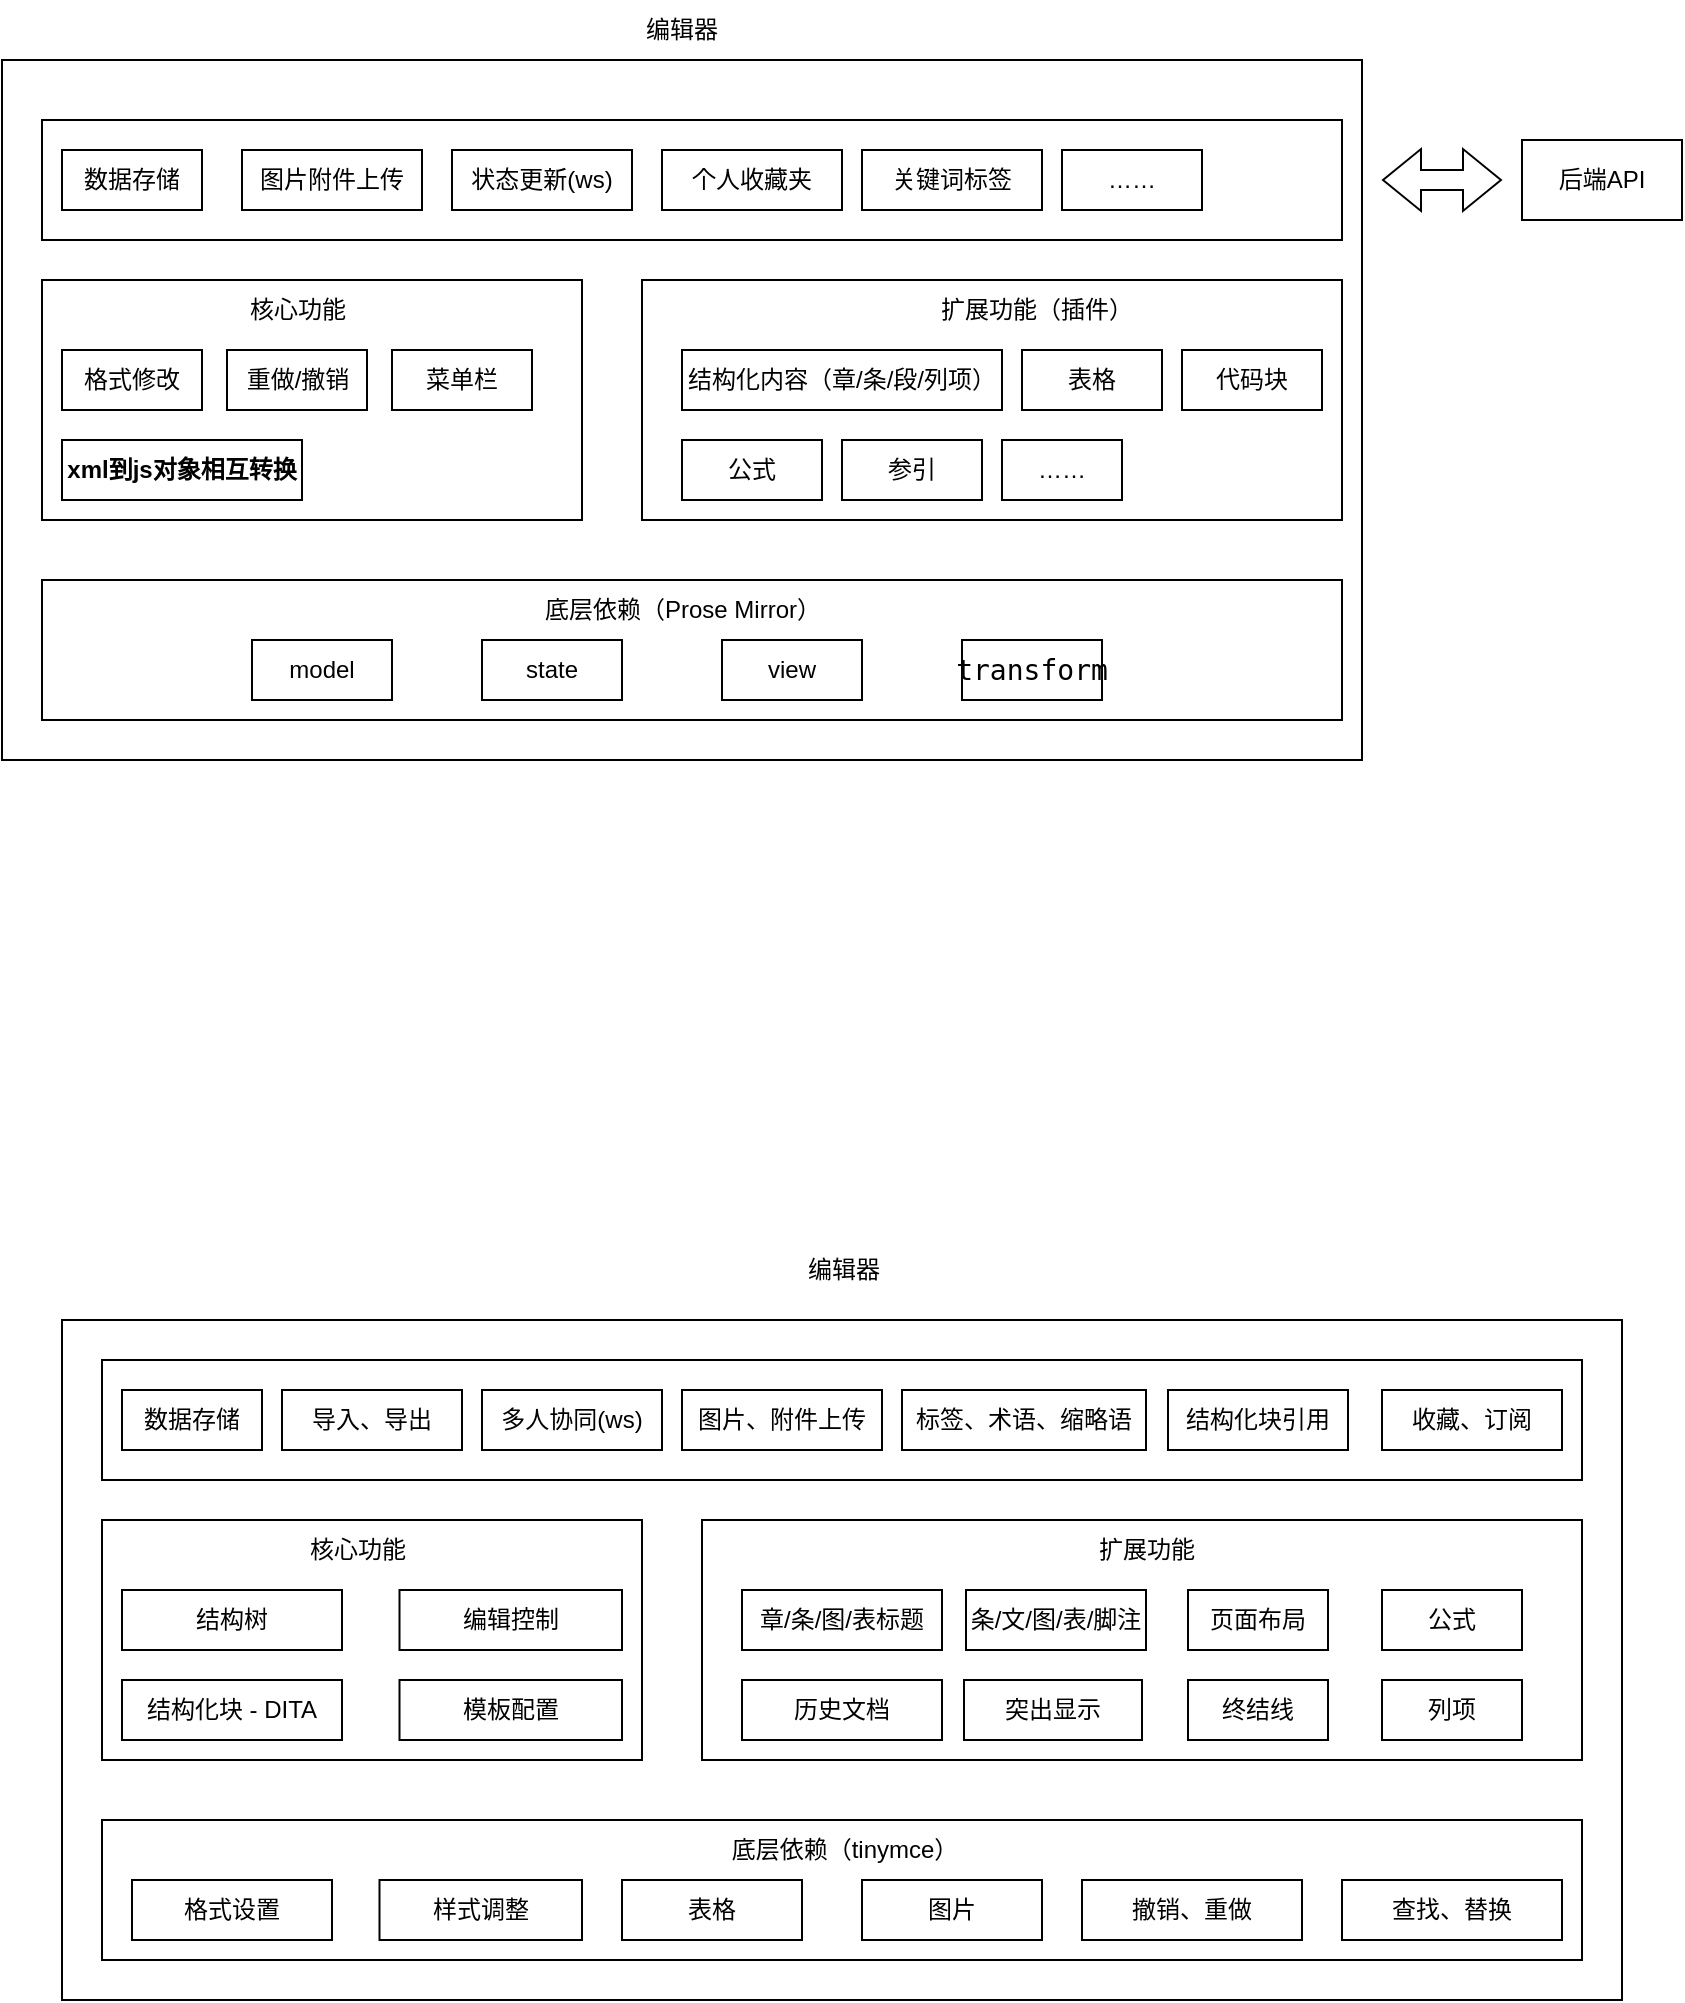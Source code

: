 <mxfile version="21.3.8" type="github" pages="2">
  <diagram id="0509V3mTwbxdhPb4zLLX" name="第 1 页">
    <mxGraphModel dx="1585" dy="790" grid="1" gridSize="10" guides="1" tooltips="1" connect="1" arrows="1" fold="1" page="1" pageScale="1" pageWidth="827" pageHeight="1169" math="0" shadow="0">
      <root>
        <mxCell id="0" />
        <mxCell id="1" parent="0" />
        <mxCell id="Y-pMBVot5XhCCvnGTpqG-1" value="" style="rounded=0;whiteSpace=wrap;html=1;" parent="1" vertex="1">
          <mxGeometry x="80" y="130" width="680" height="350" as="geometry" />
        </mxCell>
        <mxCell id="Y-pMBVot5XhCCvnGTpqG-2" value="编辑器" style="text;html=1;strokeColor=none;fillColor=none;align=center;verticalAlign=middle;whiteSpace=wrap;rounded=0;" parent="1" vertex="1">
          <mxGeometry x="390" y="100" width="60" height="30" as="geometry" />
        </mxCell>
        <mxCell id="Y-pMBVot5XhCCvnGTpqG-3" value="" style="rounded=0;whiteSpace=wrap;html=1;" parent="1" vertex="1">
          <mxGeometry x="100" y="390" width="650" height="70" as="geometry" />
        </mxCell>
        <mxCell id="Y-pMBVot5XhCCvnGTpqG-4" value="底层依赖（Prose Mirror）" style="text;html=1;strokeColor=none;fillColor=none;align=center;verticalAlign=middle;whiteSpace=wrap;rounded=0;" parent="1" vertex="1">
          <mxGeometry x="348.75" y="390" width="142.5" height="30" as="geometry" />
        </mxCell>
        <mxCell id="Y-pMBVot5XhCCvnGTpqG-5" value="model" style="rounded=0;whiteSpace=wrap;html=1;" parent="1" vertex="1">
          <mxGeometry x="205" y="420" width="70" height="30" as="geometry" />
        </mxCell>
        <mxCell id="Y-pMBVot5XhCCvnGTpqG-6" value="state" style="rounded=0;whiteSpace=wrap;html=1;" parent="1" vertex="1">
          <mxGeometry x="320" y="420" width="70" height="30" as="geometry" />
        </mxCell>
        <mxCell id="Y-pMBVot5XhCCvnGTpqG-7" value="view" style="rounded=0;whiteSpace=wrap;html=1;" parent="1" vertex="1">
          <mxGeometry x="440" y="420" width="70" height="30" as="geometry" />
        </mxCell>
        <mxCell id="Y-pMBVot5XhCCvnGTpqG-8" value="&lt;font face=&quot;monospace&quot;&gt;&lt;span style=&quot;font-size: 14px;&quot;&gt;transform&lt;/span&gt;&lt;/font&gt;" style="rounded=0;whiteSpace=wrap;html=1;" parent="1" vertex="1">
          <mxGeometry x="560" y="420" width="70" height="30" as="geometry" />
        </mxCell>
        <mxCell id="Y-pMBVot5XhCCvnGTpqG-9" value="" style="rounded=0;whiteSpace=wrap;html=1;" parent="1" vertex="1">
          <mxGeometry x="100" y="240" width="270" height="120" as="geometry" />
        </mxCell>
        <mxCell id="Y-pMBVot5XhCCvnGTpqG-10" value="格式修改" style="rounded=0;whiteSpace=wrap;html=1;" parent="1" vertex="1">
          <mxGeometry x="110" y="275" width="70" height="30" as="geometry" />
        </mxCell>
        <mxCell id="Y-pMBVot5XhCCvnGTpqG-11" value="核心功能" style="text;html=1;strokeColor=none;fillColor=none;align=center;verticalAlign=middle;whiteSpace=wrap;rounded=0;" parent="1" vertex="1">
          <mxGeometry x="197.5" y="240" width="60" height="30" as="geometry" />
        </mxCell>
        <mxCell id="Y-pMBVot5XhCCvnGTpqG-12" value="重做/撤销" style="rounded=0;whiteSpace=wrap;html=1;" parent="1" vertex="1">
          <mxGeometry x="192.5" y="275" width="70" height="30" as="geometry" />
        </mxCell>
        <mxCell id="Y-pMBVot5XhCCvnGTpqG-13" value="菜单栏" style="rounded=0;whiteSpace=wrap;html=1;" parent="1" vertex="1">
          <mxGeometry x="275" y="275" width="70" height="30" as="geometry" />
        </mxCell>
        <mxCell id="Y-pMBVot5XhCCvnGTpqG-14" value="" style="rounded=0;whiteSpace=wrap;html=1;" parent="1" vertex="1">
          <mxGeometry x="400" y="240" width="350" height="120" as="geometry" />
        </mxCell>
        <mxCell id="Y-pMBVot5XhCCvnGTpqG-15" value="扩展功能（插件）" style="text;html=1;strokeColor=none;fillColor=none;align=center;verticalAlign=middle;whiteSpace=wrap;rounded=0;" parent="1" vertex="1">
          <mxGeometry x="545" y="240" width="105" height="30" as="geometry" />
        </mxCell>
        <mxCell id="Y-pMBVot5XhCCvnGTpqG-16" value="表格" style="rounded=0;whiteSpace=wrap;html=1;" parent="1" vertex="1">
          <mxGeometry x="590" y="275" width="70" height="30" as="geometry" />
        </mxCell>
        <mxCell id="Y-pMBVot5XhCCvnGTpqG-17" value="代码块" style="rounded=0;whiteSpace=wrap;html=1;" parent="1" vertex="1">
          <mxGeometry x="670" y="275" width="70" height="30" as="geometry" />
        </mxCell>
        <mxCell id="Y-pMBVot5XhCCvnGTpqG-19" value="&lt;b&gt;xml到js对象相互转换&lt;/b&gt;" style="rounded=0;whiteSpace=wrap;html=1;" parent="1" vertex="1">
          <mxGeometry x="110" y="320" width="120" height="30" as="geometry" />
        </mxCell>
        <mxCell id="Y-pMBVot5XhCCvnGTpqG-20" value="公式" style="rounded=0;whiteSpace=wrap;html=1;" parent="1" vertex="1">
          <mxGeometry x="420" y="320" width="70" height="30" as="geometry" />
        </mxCell>
        <mxCell id="Y-pMBVot5XhCCvnGTpqG-21" value="结构化内容（章/条/段/列项）" style="rounded=0;whiteSpace=wrap;html=1;" parent="1" vertex="1">
          <mxGeometry x="420" y="275" width="160" height="30" as="geometry" />
        </mxCell>
        <mxCell id="Y-pMBVot5XhCCvnGTpqG-22" value="参引" style="rounded=0;whiteSpace=wrap;html=1;" parent="1" vertex="1">
          <mxGeometry x="500" y="320" width="70" height="30" as="geometry" />
        </mxCell>
        <mxCell id="Y-pMBVot5XhCCvnGTpqG-27" value="" style="shape=flexArrow;endArrow=classic;startArrow=classic;html=1;rounded=0;" parent="1" edge="1">
          <mxGeometry width="100" height="100" relative="1" as="geometry">
            <mxPoint x="770" y="190" as="sourcePoint" />
            <mxPoint x="830" y="190" as="targetPoint" />
          </mxGeometry>
        </mxCell>
        <mxCell id="Y-pMBVot5XhCCvnGTpqG-28" value="后端API" style="rounded=0;whiteSpace=wrap;html=1;" parent="1" vertex="1">
          <mxGeometry x="840" y="170" width="80" height="40" as="geometry" />
        </mxCell>
        <mxCell id="Y-pMBVot5XhCCvnGTpqG-29" value="" style="rounded=0;whiteSpace=wrap;html=1;" parent="1" vertex="1">
          <mxGeometry x="100" y="160" width="650" height="60" as="geometry" />
        </mxCell>
        <mxCell id="Y-pMBVot5XhCCvnGTpqG-30" value="数据存储" style="rounded=0;whiteSpace=wrap;html=1;" parent="1" vertex="1">
          <mxGeometry x="110" y="175" width="70" height="30" as="geometry" />
        </mxCell>
        <mxCell id="Y-pMBVot5XhCCvnGTpqG-31" value="图片附件上传" style="rounded=0;whiteSpace=wrap;html=1;" parent="1" vertex="1">
          <mxGeometry x="200" y="175" width="90" height="30" as="geometry" />
        </mxCell>
        <mxCell id="Y-pMBVot5XhCCvnGTpqG-32" value="状态更新(ws)" style="rounded=0;whiteSpace=wrap;html=1;" parent="1" vertex="1">
          <mxGeometry x="305" y="175" width="90" height="30" as="geometry" />
        </mxCell>
        <mxCell id="Y-pMBVot5XhCCvnGTpqG-33" value="个人收藏夹" style="rounded=0;whiteSpace=wrap;html=1;" parent="1" vertex="1">
          <mxGeometry x="410" y="175" width="90" height="30" as="geometry" />
        </mxCell>
        <mxCell id="Y-pMBVot5XhCCvnGTpqG-34" value="关键词标签" style="rounded=0;whiteSpace=wrap;html=1;" parent="1" vertex="1">
          <mxGeometry x="510" y="175" width="90" height="30" as="geometry" />
        </mxCell>
        <mxCell id="Y-pMBVot5XhCCvnGTpqG-35" value="……" style="rounded=0;whiteSpace=wrap;html=1;" parent="1" vertex="1">
          <mxGeometry x="610" y="175" width="70" height="30" as="geometry" />
        </mxCell>
        <mxCell id="Y-pMBVot5XhCCvnGTpqG-36" value="……" style="rounded=0;whiteSpace=wrap;html=1;" parent="1" vertex="1">
          <mxGeometry x="580" y="320" width="60" height="30" as="geometry" />
        </mxCell>
        <mxCell id="TE_V5g0VFcmvePftT4MR-1" value="" style="rounded=0;whiteSpace=wrap;html=1;" vertex="1" parent="1">
          <mxGeometry x="110" y="760" width="780" height="340" as="geometry" />
        </mxCell>
        <mxCell id="TE_V5g0VFcmvePftT4MR-2" value="编辑器" style="text;html=1;strokeColor=none;fillColor=none;align=center;verticalAlign=middle;whiteSpace=wrap;rounded=0;" vertex="1" parent="1">
          <mxGeometry x="471.25" y="720" width="60" height="30" as="geometry" />
        </mxCell>
        <mxCell id="TE_V5g0VFcmvePftT4MR-3" value="" style="rounded=0;whiteSpace=wrap;html=1;" vertex="1" parent="1">
          <mxGeometry x="130" y="1010" width="740" height="70" as="geometry" />
        </mxCell>
        <mxCell id="TE_V5g0VFcmvePftT4MR-4" value="底层依赖（tinymce）" style="text;html=1;strokeColor=none;fillColor=none;align=center;verticalAlign=middle;whiteSpace=wrap;rounded=0;" vertex="1" parent="1">
          <mxGeometry x="430" y="1010" width="142.5" height="30" as="geometry" />
        </mxCell>
        <mxCell id="TE_V5g0VFcmvePftT4MR-5" value="格式设置" style="rounded=0;whiteSpace=wrap;html=1;" vertex="1" parent="1">
          <mxGeometry x="145" y="1040" width="100" height="30" as="geometry" />
        </mxCell>
        <mxCell id="TE_V5g0VFcmvePftT4MR-6" value="样式调整" style="rounded=0;whiteSpace=wrap;html=1;" vertex="1" parent="1">
          <mxGeometry x="268.75" y="1040" width="101.25" height="30" as="geometry" />
        </mxCell>
        <mxCell id="TE_V5g0VFcmvePftT4MR-7" value="表格" style="rounded=0;whiteSpace=wrap;html=1;" vertex="1" parent="1">
          <mxGeometry x="390" y="1040" width="90" height="30" as="geometry" />
        </mxCell>
        <mxCell id="TE_V5g0VFcmvePftT4MR-9" value="" style="rounded=0;whiteSpace=wrap;html=1;" vertex="1" parent="1">
          <mxGeometry x="130" y="860" width="270" height="120" as="geometry" />
        </mxCell>
        <mxCell id="TE_V5g0VFcmvePftT4MR-10" value="结构树" style="rounded=0;whiteSpace=wrap;html=1;" vertex="1" parent="1">
          <mxGeometry x="140" y="895" width="110" height="30" as="geometry" />
        </mxCell>
        <mxCell id="TE_V5g0VFcmvePftT4MR-11" value="核心功能" style="text;html=1;strokeColor=none;fillColor=none;align=center;verticalAlign=middle;whiteSpace=wrap;rounded=0;" vertex="1" parent="1">
          <mxGeometry x="227.5" y="860" width="60" height="30" as="geometry" />
        </mxCell>
        <mxCell id="TE_V5g0VFcmvePftT4MR-12" value="编辑控制" style="rounded=0;whiteSpace=wrap;html=1;" vertex="1" parent="1">
          <mxGeometry x="278.75" y="895" width="111.25" height="30" as="geometry" />
        </mxCell>
        <mxCell id="TE_V5g0VFcmvePftT4MR-13" value="模板配置" style="rounded=0;whiteSpace=wrap;html=1;" vertex="1" parent="1">
          <mxGeometry x="278.75" y="940" width="111.25" height="30" as="geometry" />
        </mxCell>
        <mxCell id="TE_V5g0VFcmvePftT4MR-14" value="" style="rounded=0;whiteSpace=wrap;html=1;" vertex="1" parent="1">
          <mxGeometry x="430" y="860" width="440" height="120" as="geometry" />
        </mxCell>
        <mxCell id="TE_V5g0VFcmvePftT4MR-15" value="扩展功能" style="text;html=1;strokeColor=none;fillColor=none;align=center;verticalAlign=middle;whiteSpace=wrap;rounded=0;" vertex="1" parent="1">
          <mxGeometry x="600" y="860" width="105" height="30" as="geometry" />
        </mxCell>
        <mxCell id="TE_V5g0VFcmvePftT4MR-16" value="终结线" style="rounded=0;whiteSpace=wrap;html=1;" vertex="1" parent="1">
          <mxGeometry x="673" y="940" width="70" height="30" as="geometry" />
        </mxCell>
        <mxCell id="TE_V5g0VFcmvePftT4MR-17" value="列项" style="rounded=0;whiteSpace=wrap;html=1;" vertex="1" parent="1">
          <mxGeometry x="770" y="940" width="70" height="30" as="geometry" />
        </mxCell>
        <mxCell id="TE_V5g0VFcmvePftT4MR-18" value="结构化块 - DITA" style="rounded=0;whiteSpace=wrap;html=1;" vertex="1" parent="1">
          <mxGeometry x="140" y="940" width="110" height="30" as="geometry" />
        </mxCell>
        <mxCell id="TE_V5g0VFcmvePftT4MR-19" value="公式" style="rounded=0;whiteSpace=wrap;html=1;" vertex="1" parent="1">
          <mxGeometry x="770" y="895" width="70" height="30" as="geometry" />
        </mxCell>
        <mxCell id="TE_V5g0VFcmvePftT4MR-20" value="章/条/图/表标题" style="rounded=0;whiteSpace=wrap;html=1;" vertex="1" parent="1">
          <mxGeometry x="450" y="895" width="100" height="30" as="geometry" />
        </mxCell>
        <mxCell id="TE_V5g0VFcmvePftT4MR-21" value="历史文档" style="rounded=0;whiteSpace=wrap;html=1;" vertex="1" parent="1">
          <mxGeometry x="450" y="940" width="100" height="30" as="geometry" />
        </mxCell>
        <mxCell id="TE_V5g0VFcmvePftT4MR-22" value="" style="rounded=0;whiteSpace=wrap;html=1;" vertex="1" parent="1">
          <mxGeometry x="130" y="780" width="740" height="60" as="geometry" />
        </mxCell>
        <mxCell id="TE_V5g0VFcmvePftT4MR-23" value="数据存储" style="rounded=0;whiteSpace=wrap;html=1;" vertex="1" parent="1">
          <mxGeometry x="140" y="795" width="70" height="30" as="geometry" />
        </mxCell>
        <mxCell id="TE_V5g0VFcmvePftT4MR-24" value="导入、导出" style="rounded=0;whiteSpace=wrap;html=1;" vertex="1" parent="1">
          <mxGeometry x="220" y="795" width="90" height="30" as="geometry" />
        </mxCell>
        <mxCell id="TE_V5g0VFcmvePftT4MR-25" value="多人协同(ws)" style="rounded=0;whiteSpace=wrap;html=1;" vertex="1" parent="1">
          <mxGeometry x="320" y="795" width="90" height="30" as="geometry" />
        </mxCell>
        <mxCell id="TE_V5g0VFcmvePftT4MR-26" value="图片、附件上传" style="rounded=0;whiteSpace=wrap;html=1;" vertex="1" parent="1">
          <mxGeometry x="420" y="795" width="90" height="30" as="geometry" />
        </mxCell>
        <mxCell id="TE_V5g0VFcmvePftT4MR-27" value="标签、术语、缩略语" style="rounded=0;whiteSpace=wrap;html=1;" vertex="1" parent="1">
          <mxGeometry x="530" y="795" width="122" height="30" as="geometry" />
        </mxCell>
        <mxCell id="TE_V5g0VFcmvePftT4MR-28" value="结构化块引用" style="rounded=0;whiteSpace=wrap;html=1;" vertex="1" parent="1">
          <mxGeometry x="663" y="795" width="90" height="30" as="geometry" />
        </mxCell>
        <mxCell id="TE_V5g0VFcmvePftT4MR-29" value="突出显示" style="rounded=0;whiteSpace=wrap;html=1;" vertex="1" parent="1">
          <mxGeometry x="561" y="940" width="89" height="30" as="geometry" />
        </mxCell>
        <mxCell id="TE_V5g0VFcmvePftT4MR-30" value="收藏、订阅" style="rounded=0;whiteSpace=wrap;html=1;" vertex="1" parent="1">
          <mxGeometry x="770" y="795" width="90" height="30" as="geometry" />
        </mxCell>
        <mxCell id="TE_V5g0VFcmvePftT4MR-31" value="数据存储" style="rounded=0;whiteSpace=wrap;html=1;" vertex="1" parent="1">
          <mxGeometry x="140" y="795" width="70" height="30" as="geometry" />
        </mxCell>
        <mxCell id="TE_V5g0VFcmvePftT4MR-32" value="导入、导出" style="rounded=0;whiteSpace=wrap;html=1;" vertex="1" parent="1">
          <mxGeometry x="220" y="795" width="90" height="30" as="geometry" />
        </mxCell>
        <mxCell id="TE_V5g0VFcmvePftT4MR-33" value="多人协同(ws)" style="rounded=0;whiteSpace=wrap;html=1;" vertex="1" parent="1">
          <mxGeometry x="320" y="795" width="90" height="30" as="geometry" />
        </mxCell>
        <mxCell id="TE_V5g0VFcmvePftT4MR-34" value="图片、附件上传" style="rounded=0;whiteSpace=wrap;html=1;" vertex="1" parent="1">
          <mxGeometry x="420" y="795" width="100" height="30" as="geometry" />
        </mxCell>
        <mxCell id="TE_V5g0VFcmvePftT4MR-35" value="标签、术语、缩略语" style="rounded=0;whiteSpace=wrap;html=1;" vertex="1" parent="1">
          <mxGeometry x="530" y="795" width="122" height="30" as="geometry" />
        </mxCell>
        <mxCell id="TE_V5g0VFcmvePftT4MR-36" value="条/文/图/表/脚注" style="rounded=0;whiteSpace=wrap;html=1;" vertex="1" parent="1">
          <mxGeometry x="562" y="895" width="90" height="30" as="geometry" />
        </mxCell>
        <mxCell id="TE_V5g0VFcmvePftT4MR-37" value="页面布局" style="rounded=0;whiteSpace=wrap;html=1;" vertex="1" parent="1">
          <mxGeometry x="673" y="895" width="70" height="30" as="geometry" />
        </mxCell>
        <mxCell id="TE_V5g0VFcmvePftT4MR-38" value="图片" style="rounded=0;whiteSpace=wrap;html=1;" vertex="1" parent="1">
          <mxGeometry x="510" y="1040" width="90" height="30" as="geometry" />
        </mxCell>
        <mxCell id="TE_V5g0VFcmvePftT4MR-39" value="撤销、重做" style="rounded=0;whiteSpace=wrap;html=1;" vertex="1" parent="1">
          <mxGeometry x="620" y="1040" width="110" height="30" as="geometry" />
        </mxCell>
        <mxCell id="TE_V5g0VFcmvePftT4MR-40" value="查找、替换" style="rounded=0;whiteSpace=wrap;html=1;" vertex="1" parent="1">
          <mxGeometry x="750" y="1040" width="110" height="30" as="geometry" />
        </mxCell>
      </root>
    </mxGraphModel>
  </diagram>
  <diagram id="BxL3QoW-6kcLCI3Qtdld" name="第 2 页">
    <mxGraphModel dx="1585" dy="790" grid="1" gridSize="10" guides="1" tooltips="1" connect="1" arrows="1" fold="1" page="1" pageScale="1" pageWidth="827" pageHeight="1169" math="0" shadow="0">
      <root>
        <mxCell id="0" />
        <mxCell id="1" parent="0" />
        <mxCell id="L9TIPBd3O01eZ85qkeh7-1" value="" style="rounded=0;whiteSpace=wrap;html=1;" vertex="1" parent="1">
          <mxGeometry x="110" y="760" width="780" height="340" as="geometry" />
        </mxCell>
        <mxCell id="L9TIPBd3O01eZ85qkeh7-2" value="编辑器" style="text;html=1;strokeColor=none;fillColor=none;align=center;verticalAlign=middle;whiteSpace=wrap;rounded=0;" vertex="1" parent="1">
          <mxGeometry x="460" y="720" width="60" height="30" as="geometry" />
        </mxCell>
        <mxCell id="L9TIPBd3O01eZ85qkeh7-3" value="" style="rounded=0;whiteSpace=wrap;html=1;" vertex="1" parent="1">
          <mxGeometry x="130" y="1010" width="740" height="70" as="geometry" />
        </mxCell>
        <mxCell id="L9TIPBd3O01eZ85qkeh7-4" value="底层依赖（tinymce）" style="text;html=1;strokeColor=none;fillColor=none;align=center;verticalAlign=middle;whiteSpace=wrap;rounded=0;" vertex="1" parent="1">
          <mxGeometry x="430" y="1010" width="142.5" height="30" as="geometry" />
        </mxCell>
        <mxCell id="L9TIPBd3O01eZ85qkeh7-5" value="格式设置" style="rounded=0;whiteSpace=wrap;html=1;" vertex="1" parent="1">
          <mxGeometry x="145" y="1040" width="100" height="30" as="geometry" />
        </mxCell>
        <mxCell id="L9TIPBd3O01eZ85qkeh7-6" value="样式调整" style="rounded=0;whiteSpace=wrap;html=1;" vertex="1" parent="1">
          <mxGeometry x="268.75" y="1040" width="101.25" height="30" as="geometry" />
        </mxCell>
        <mxCell id="L9TIPBd3O01eZ85qkeh7-7" value="表格" style="rounded=0;whiteSpace=wrap;html=1;" vertex="1" parent="1">
          <mxGeometry x="390" y="1040" width="90" height="30" as="geometry" />
        </mxCell>
        <mxCell id="L9TIPBd3O01eZ85qkeh7-8" value="" style="rounded=0;whiteSpace=wrap;html=1;" vertex="1" parent="1">
          <mxGeometry x="130" y="860" width="290" height="120" as="geometry" />
        </mxCell>
        <mxCell id="L9TIPBd3O01eZ85qkeh7-9" value="结构树" style="rounded=0;whiteSpace=wrap;html=1;" vertex="1" parent="1">
          <mxGeometry x="290" y="940" width="120" height="30" as="geometry" />
        </mxCell>
        <mxCell id="L9TIPBd3O01eZ85qkeh7-10" value="核心功能" style="text;html=1;strokeColor=none;fillColor=none;align=center;verticalAlign=middle;whiteSpace=wrap;rounded=0;" vertex="1" parent="1">
          <mxGeometry x="227.5" y="860" width="60" height="30" as="geometry" />
        </mxCell>
        <mxCell id="L9TIPBd3O01eZ85qkeh7-11" value="编辑控制" style="rounded=0;whiteSpace=wrap;html=1;" vertex="1" parent="1">
          <mxGeometry x="290" y="895" width="121.25" height="30" as="geometry" />
        </mxCell>
        <mxCell id="L9TIPBd3O01eZ85qkeh7-12" value="模板配置" style="rounded=0;whiteSpace=wrap;html=1;" vertex="1" parent="1">
          <mxGeometry x="145" y="895" width="125" height="30" as="geometry" />
        </mxCell>
        <mxCell id="L9TIPBd3O01eZ85qkeh7-13" value="" style="rounded=0;whiteSpace=wrap;html=1;" vertex="1" parent="1">
          <mxGeometry x="430" y="860" width="440" height="120" as="geometry" />
        </mxCell>
        <mxCell id="L9TIPBd3O01eZ85qkeh7-14" value="扩展功能" style="text;html=1;strokeColor=none;fillColor=none;align=center;verticalAlign=middle;whiteSpace=wrap;rounded=0;" vertex="1" parent="1">
          <mxGeometry x="610" y="860" width="105" height="30" as="geometry" />
        </mxCell>
        <mxCell id="L9TIPBd3O01eZ85qkeh7-15" value="终结线" style="rounded=0;whiteSpace=wrap;html=1;" vertex="1" parent="1">
          <mxGeometry x="673" y="940" width="70" height="30" as="geometry" />
        </mxCell>
        <mxCell id="L9TIPBd3O01eZ85qkeh7-16" value="列项" style="rounded=0;whiteSpace=wrap;html=1;" vertex="1" parent="1">
          <mxGeometry x="770" y="940" width="70" height="30" as="geometry" />
        </mxCell>
        <mxCell id="L9TIPBd3O01eZ85qkeh7-17" value="结构化(DITA &amp;amp; JSON)" style="rounded=0;whiteSpace=wrap;html=1;" vertex="1" parent="1">
          <mxGeometry x="143.75" y="940" width="126.25" height="30" as="geometry" />
        </mxCell>
        <mxCell id="L9TIPBd3O01eZ85qkeh7-18" value="公式" style="rounded=0;whiteSpace=wrap;html=1;" vertex="1" parent="1">
          <mxGeometry x="770" y="895" width="70" height="30" as="geometry" />
        </mxCell>
        <mxCell id="L9TIPBd3O01eZ85qkeh7-19" value="章/条/图/表标题" style="rounded=0;whiteSpace=wrap;html=1;" vertex="1" parent="1">
          <mxGeometry x="450" y="895" width="100" height="30" as="geometry" />
        </mxCell>
        <mxCell id="L9TIPBd3O01eZ85qkeh7-20" value="历史文档" style="rounded=0;whiteSpace=wrap;html=1;" vertex="1" parent="1">
          <mxGeometry x="450" y="940" width="100" height="30" as="geometry" />
        </mxCell>
        <mxCell id="L9TIPBd3O01eZ85qkeh7-21" value="" style="rounded=0;whiteSpace=wrap;html=1;" vertex="1" parent="1">
          <mxGeometry x="130" y="780" width="740" height="60" as="geometry" />
        </mxCell>
        <mxCell id="L9TIPBd3O01eZ85qkeh7-22" value="数据存储" style="rounded=0;whiteSpace=wrap;html=1;" vertex="1" parent="1">
          <mxGeometry x="140" y="795" width="70" height="30" as="geometry" />
        </mxCell>
        <mxCell id="L9TIPBd3O01eZ85qkeh7-23" value="导入、导出" style="rounded=0;whiteSpace=wrap;html=1;" vertex="1" parent="1">
          <mxGeometry x="220" y="795" width="90" height="30" as="geometry" />
        </mxCell>
        <mxCell id="L9TIPBd3O01eZ85qkeh7-24" value="多人协同(ws)" style="rounded=0;whiteSpace=wrap;html=1;" vertex="1" parent="1">
          <mxGeometry x="320" y="795" width="90" height="30" as="geometry" />
        </mxCell>
        <mxCell id="L9TIPBd3O01eZ85qkeh7-25" value="图片、附件上传" style="rounded=0;whiteSpace=wrap;html=1;" vertex="1" parent="1">
          <mxGeometry x="420" y="795" width="90" height="30" as="geometry" />
        </mxCell>
        <mxCell id="L9TIPBd3O01eZ85qkeh7-26" value="标签、术语、缩略语" style="rounded=0;whiteSpace=wrap;html=1;" vertex="1" parent="1">
          <mxGeometry x="530" y="795" width="122" height="30" as="geometry" />
        </mxCell>
        <mxCell id="L9TIPBd3O01eZ85qkeh7-27" value="结构化块引用" style="rounded=0;whiteSpace=wrap;html=1;" vertex="1" parent="1">
          <mxGeometry x="663" y="795" width="90" height="30" as="geometry" />
        </mxCell>
        <mxCell id="L9TIPBd3O01eZ85qkeh7-28" value="突出显示" style="rounded=0;whiteSpace=wrap;html=1;" vertex="1" parent="1">
          <mxGeometry x="561" y="940" width="89" height="30" as="geometry" />
        </mxCell>
        <mxCell id="L9TIPBd3O01eZ85qkeh7-29" value="收藏、订阅" style="rounded=0;whiteSpace=wrap;html=1;" vertex="1" parent="1">
          <mxGeometry x="770" y="795" width="90" height="30" as="geometry" />
        </mxCell>
        <mxCell id="L9TIPBd3O01eZ85qkeh7-30" value="数据存储" style="rounded=0;whiteSpace=wrap;html=1;" vertex="1" parent="1">
          <mxGeometry x="140" y="795" width="70" height="30" as="geometry" />
        </mxCell>
        <mxCell id="L9TIPBd3O01eZ85qkeh7-31" value="导入、导出" style="rounded=0;whiteSpace=wrap;html=1;" vertex="1" parent="1">
          <mxGeometry x="220" y="795" width="90" height="30" as="geometry" />
        </mxCell>
        <mxCell id="L9TIPBd3O01eZ85qkeh7-32" value="多人协同(ws)" style="rounded=0;whiteSpace=wrap;html=1;" vertex="1" parent="1">
          <mxGeometry x="320" y="795" width="90" height="30" as="geometry" />
        </mxCell>
        <mxCell id="L9TIPBd3O01eZ85qkeh7-33" value="图片、附件上传" style="rounded=0;whiteSpace=wrap;html=1;" vertex="1" parent="1">
          <mxGeometry x="420" y="795" width="100" height="30" as="geometry" />
        </mxCell>
        <mxCell id="L9TIPBd3O01eZ85qkeh7-34" value="标签、术语、缩略语" style="rounded=0;whiteSpace=wrap;html=1;" vertex="1" parent="1">
          <mxGeometry x="530" y="795" width="122" height="30" as="geometry" />
        </mxCell>
        <mxCell id="L9TIPBd3O01eZ85qkeh7-35" value="条/文/图/表/脚注" style="rounded=0;whiteSpace=wrap;html=1;" vertex="1" parent="1">
          <mxGeometry x="562" y="895" width="90" height="30" as="geometry" />
        </mxCell>
        <mxCell id="L9TIPBd3O01eZ85qkeh7-36" value="页面布局" style="rounded=0;whiteSpace=wrap;html=1;" vertex="1" parent="1">
          <mxGeometry x="673" y="895" width="70" height="30" as="geometry" />
        </mxCell>
        <mxCell id="L9TIPBd3O01eZ85qkeh7-37" value="图片" style="rounded=0;whiteSpace=wrap;html=1;" vertex="1" parent="1">
          <mxGeometry x="510" y="1040" width="90" height="30" as="geometry" />
        </mxCell>
        <mxCell id="L9TIPBd3O01eZ85qkeh7-38" value="撤销、重做" style="rounded=0;whiteSpace=wrap;html=1;" vertex="1" parent="1">
          <mxGeometry x="620" y="1040" width="110" height="30" as="geometry" />
        </mxCell>
        <mxCell id="L9TIPBd3O01eZ85qkeh7-39" value="查找、替换" style="rounded=0;whiteSpace=wrap;html=1;" vertex="1" parent="1">
          <mxGeometry x="750" y="1040" width="110" height="30" as="geometry" />
        </mxCell>
      </root>
    </mxGraphModel>
  </diagram>
</mxfile>
